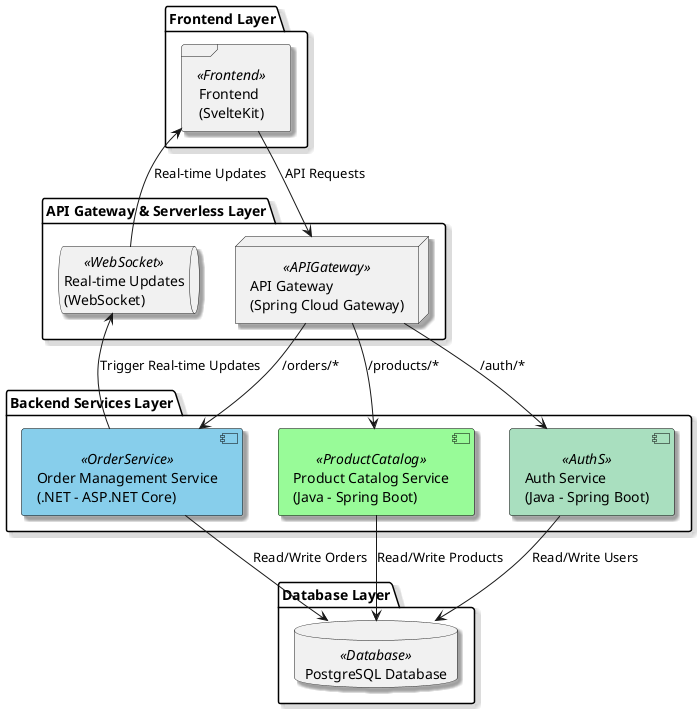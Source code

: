 @startuml

' Visual settings
skinparam shadowing true
skinparam rectangle {
    BackgroundColor white
    BorderColor black
    RoundCorner 15
}

' Custom colors for each component
skinparam component {
    BackgroundColor<<Frontend>> #ADD8E6
    BackgroundColor<<APIGateway>> #FFD700
    BackgroundColor<<WebSocket>> #FF6347
    BackgroundColor<<ProductCatalog>> #98FB98
    BackgroundColor<<OrderService>> #87CEEB
    BackgroundColor<<AuthS>> #A9DFBF
    BackgroundColor<<Database>> #DDA0DD
    BorderColor black
}

' Define top-to-bottom flow
top to bottom direction

' Frontend Layer
package "Frontend Layer" {
    frame "Frontend\n(SvelteKit)" as FE <<Frontend>>
}

' API Gateway and Serverless Layer
package "API Gateway & Serverless Layer" {
    node "API Gateway\n(Spring Cloud Gateway)" as APIGW <<APIGateway>>
    queue "Real-time Updates\n(WebSocket)" as SF <<WebSocket>>
}

' Backend Services Layer
package "Backend Services Layer" {
    component "Product Catalog Service\n(Java - Spring Boot)" as PCS <<ProductCatalog>>
    component "Order Management Service\n(.NET - ASP.NET Core)" as OMS <<OrderService>>
    component "Auth Service\n(Java - Spring Boot)" as AuthS <<AuthS>>
}

' Database Layer
package "Database Layer" {
    database "PostgreSQL Database" as DB <<Database>>
}

' Connections between components
FE --> APIGW : API Requests
APIGW --> PCS : /products/*
APIGW --> OMS : /orders/*
APIGW --> AuthS : /auth/*

PCS --> DB : Read/Write Products
OMS --> DB : Read/Write Orders
AuthS --> DB : Read/Write Users

OMS --> SF : Trigger Real-time Updates
FE <-- SF : Real-time Updates

@enduml